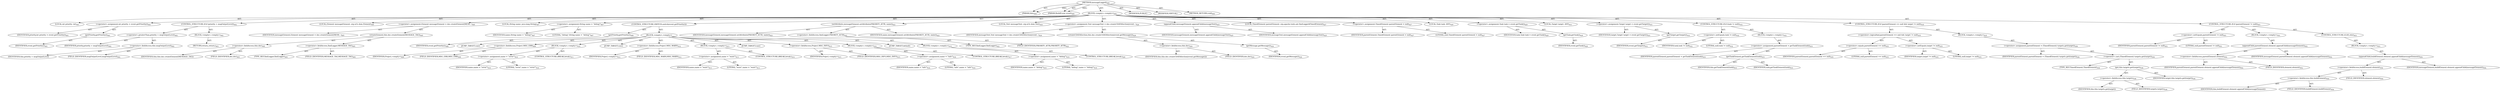 digraph "messageLogged" {  
"111669149707" [label = <(METHOD,messageLogged)<SUB>400</SUB>> ]
"115964116996" [label = <(PARAM,this)<SUB>400</SUB>> ]
"115964117011" [label = <(PARAM,BuildEvent event)<SUB>400</SUB>> ]
"25769803822" [label = <(BLOCK,&lt;empty&gt;,&lt;empty&gt;)<SUB>400</SUB>> ]
"94489280547" [label = <(LOCAL,int priority: int)<SUB>401</SUB>> ]
"30064771365" [label = <(&lt;operator&gt;.assignment,int priority = event.getPriority())<SUB>401</SUB>> ]
"68719476943" [label = <(IDENTIFIER,priority,int priority = event.getPriority())<SUB>401</SUB>> ]
"30064771366" [label = <(getPriority,getPriority())<SUB>401</SUB>> ]
"68719476944" [label = <(IDENTIFIER,event,getPriority())<SUB>401</SUB>> ]
"47244640286" [label = <(CONTROL_STRUCTURE,IF,if (priority &gt; msgOutputLevel))<SUB>402</SUB>> ]
"30064771367" [label = <(&lt;operator&gt;.greaterThan,priority &gt; msgOutputLevel)<SUB>402</SUB>> ]
"68719476945" [label = <(IDENTIFIER,priority,priority &gt; msgOutputLevel)<SUB>402</SUB>> ]
"30064771368" [label = <(&lt;operator&gt;.fieldAccess,this.msgOutputLevel)<SUB>402</SUB>> ]
"68719476946" [label = <(IDENTIFIER,this,priority &gt; msgOutputLevel)> ]
"55834574928" [label = <(FIELD_IDENTIFIER,msgOutputLevel,msgOutputLevel)<SUB>402</SUB>> ]
"25769803823" [label = <(BLOCK,&lt;empty&gt;,&lt;empty&gt;)<SUB>402</SUB>> ]
"146028888069" [label = <(RETURN,return;,return;)<SUB>403</SUB>> ]
"94489280548" [label = <(LOCAL,Element messageElement: org.w3c.dom.Element)<SUB>405</SUB>> ]
"30064771369" [label = <(&lt;operator&gt;.assignment,Element messageElement = doc.createElement(MESS...)<SUB>405</SUB>> ]
"68719476947" [label = <(IDENTIFIER,messageElement,Element messageElement = doc.createElement(MESS...)<SUB>405</SUB>> ]
"30064771370" [label = <(createElement,this.doc.createElement(MESSAGE_TAG))<SUB>405</SUB>> ]
"30064771371" [label = <(&lt;operator&gt;.fieldAccess,this.doc)<SUB>405</SUB>> ]
"68719476948" [label = <(IDENTIFIER,this,this.doc.createElement(MESSAGE_TAG))> ]
"55834574929" [label = <(FIELD_IDENTIFIER,doc,doc)<SUB>405</SUB>> ]
"30064771372" [label = <(&lt;operator&gt;.fieldAccess,XmlLogger.MESSAGE_TAG)<SUB>405</SUB>> ]
"180388626456" [label = <(TYPE_REF,XmlLogger,XmlLogger)<SUB>405</SUB>> ]
"55834574930" [label = <(FIELD_IDENTIFIER,MESSAGE_TAG,MESSAGE_TAG)<SUB>405</SUB>> ]
"94489280549" [label = <(LOCAL,String name: java.lang.String)<SUB>407</SUB>> ]
"30064771373" [label = <(&lt;operator&gt;.assignment,String name = &quot;debug&quot;)<SUB>407</SUB>> ]
"68719476949" [label = <(IDENTIFIER,name,String name = &quot;debug&quot;)<SUB>407</SUB>> ]
"90194313250" [label = <(LITERAL,&quot;debug&quot;,String name = &quot;debug&quot;)<SUB>407</SUB>> ]
"47244640287" [label = <(CONTROL_STRUCTURE,SWITCH,switch(event.getPriority()))> ]
"30064771374" [label = <(getPriority,getPriority())<SUB>408</SUB>> ]
"68719476950" [label = <(IDENTIFIER,event,getPriority())<SUB>408</SUB>> ]
"25769803824" [label = <(BLOCK,&lt;empty&gt;,&lt;empty&gt;)> ]
"81604378624" [label = <(JUMP_TARGET,case)> ]
"30064771375" [label = <(&lt;operator&gt;.fieldAccess,Project.MSG_ERR)<SUB>409</SUB>> ]
"68719476951" [label = <(IDENTIFIER,Project,&lt;empty&gt;)<SUB>409</SUB>> ]
"55834574931" [label = <(FIELD_IDENTIFIER,MSG_ERR,MSG_ERR)<SUB>409</SUB>> ]
"25769803825" [label = <(BLOCK,&lt;empty&gt;,&lt;empty&gt;)<SUB>410</SUB>> ]
"30064771376" [label = <(&lt;operator&gt;.assignment,name = &quot;error&quot;)<SUB>410</SUB>> ]
"68719476952" [label = <(IDENTIFIER,name,name = &quot;error&quot;)<SUB>410</SUB>> ]
"90194313251" [label = <(LITERAL,&quot;error&quot;,name = &quot;error&quot;)<SUB>410</SUB>> ]
"47244640288" [label = <(CONTROL_STRUCTURE,BREAK,break;)<SUB>411</SUB>> ]
"81604378625" [label = <(JUMP_TARGET,case)> ]
"30064771377" [label = <(&lt;operator&gt;.fieldAccess,Project.MSG_WARN)<SUB>412</SUB>> ]
"68719476953" [label = <(IDENTIFIER,Project,&lt;empty&gt;)<SUB>412</SUB>> ]
"55834574932" [label = <(FIELD_IDENTIFIER,MSG_WARN,MSG_WARN)<SUB>412</SUB>> ]
"25769803826" [label = <(BLOCK,&lt;empty&gt;,&lt;empty&gt;)<SUB>413</SUB>> ]
"30064771378" [label = <(&lt;operator&gt;.assignment,name = &quot;warn&quot;)<SUB>413</SUB>> ]
"68719476954" [label = <(IDENTIFIER,name,name = &quot;warn&quot;)<SUB>413</SUB>> ]
"90194313252" [label = <(LITERAL,&quot;warn&quot;,name = &quot;warn&quot;)<SUB>413</SUB>> ]
"47244640289" [label = <(CONTROL_STRUCTURE,BREAK,break;)<SUB>414</SUB>> ]
"81604378626" [label = <(JUMP_TARGET,case)> ]
"30064771379" [label = <(&lt;operator&gt;.fieldAccess,Project.MSG_INFO)<SUB>415</SUB>> ]
"68719476955" [label = <(IDENTIFIER,Project,&lt;empty&gt;)<SUB>415</SUB>> ]
"55834574933" [label = <(FIELD_IDENTIFIER,MSG_INFO,MSG_INFO)<SUB>415</SUB>> ]
"25769803827" [label = <(BLOCK,&lt;empty&gt;,&lt;empty&gt;)<SUB>416</SUB>> ]
"30064771380" [label = <(&lt;operator&gt;.assignment,name = &quot;info&quot;)<SUB>416</SUB>> ]
"68719476956" [label = <(IDENTIFIER,name,name = &quot;info&quot;)<SUB>416</SUB>> ]
"90194313253" [label = <(LITERAL,&quot;info&quot;,name = &quot;info&quot;)<SUB>416</SUB>> ]
"47244640290" [label = <(CONTROL_STRUCTURE,BREAK,break;)<SUB>417</SUB>> ]
"81604378627" [label = <(JUMP_TARGET,default)> ]
"25769803828" [label = <(BLOCK,&lt;empty&gt;,&lt;empty&gt;)<SUB>419</SUB>> ]
"30064771381" [label = <(&lt;operator&gt;.assignment,name = &quot;debug&quot;)<SUB>419</SUB>> ]
"68719476957" [label = <(IDENTIFIER,name,name = &quot;debug&quot;)<SUB>419</SUB>> ]
"90194313254" [label = <(LITERAL,&quot;debug&quot;,name = &quot;debug&quot;)<SUB>419</SUB>> ]
"47244640291" [label = <(CONTROL_STRUCTURE,BREAK,break;)<SUB>420</SUB>> ]
"30064771382" [label = <(setAttribute,messageElement.setAttribute(PRIORITY_ATTR, name))<SUB>422</SUB>> ]
"68719476958" [label = <(IDENTIFIER,messageElement,messageElement.setAttribute(PRIORITY_ATTR, name))<SUB>422</SUB>> ]
"30064771383" [label = <(&lt;operator&gt;.fieldAccess,XmlLogger.PRIORITY_ATTR)<SUB>422</SUB>> ]
"180388626457" [label = <(TYPE_REF,XmlLogger,XmlLogger)<SUB>422</SUB>> ]
"55834574934" [label = <(FIELD_IDENTIFIER,PRIORITY_ATTR,PRIORITY_ATTR)<SUB>422</SUB>> ]
"68719476959" [label = <(IDENTIFIER,name,messageElement.setAttribute(PRIORITY_ATTR, name))<SUB>422</SUB>> ]
"94489280550" [label = <(LOCAL,Text messageText: org.w3c.dom.Text)<SUB>424</SUB>> ]
"30064771384" [label = <(&lt;operator&gt;.assignment,Text messageText = doc.createCDATASection(event...)<SUB>424</SUB>> ]
"68719476960" [label = <(IDENTIFIER,messageText,Text messageText = doc.createCDATASection(event...)<SUB>424</SUB>> ]
"30064771385" [label = <(createCDATASection,this.doc.createCDATASection(event.getMessage()))<SUB>424</SUB>> ]
"30064771386" [label = <(&lt;operator&gt;.fieldAccess,this.doc)<SUB>424</SUB>> ]
"68719476961" [label = <(IDENTIFIER,this,this.doc.createCDATASection(event.getMessage()))> ]
"55834574935" [label = <(FIELD_IDENTIFIER,doc,doc)<SUB>424</SUB>> ]
"30064771387" [label = <(getMessage,getMessage())<SUB>424</SUB>> ]
"68719476962" [label = <(IDENTIFIER,event,getMessage())<SUB>424</SUB>> ]
"30064771388" [label = <(appendChild,messageElement.appendChild(messageText))<SUB>425</SUB>> ]
"68719476963" [label = <(IDENTIFIER,messageElement,messageElement.appendChild(messageText))<SUB>425</SUB>> ]
"68719476964" [label = <(IDENTIFIER,messageText,messageElement.appendChild(messageText))<SUB>425</SUB>> ]
"94489280551" [label = <(LOCAL,TimedElement parentElement: org.apache.tools.ant.XmlLogger$TimedElement)<SUB>427</SUB>> ]
"30064771389" [label = <(&lt;operator&gt;.assignment,TimedElement parentElement = null)<SUB>427</SUB>> ]
"68719476965" [label = <(IDENTIFIER,parentElement,TimedElement parentElement = null)<SUB>427</SUB>> ]
"90194313255" [label = <(LITERAL,null,TimedElement parentElement = null)<SUB>427</SUB>> ]
"94489280552" [label = <(LOCAL,Task task: ANY)<SUB>429</SUB>> ]
"30064771390" [label = <(&lt;operator&gt;.assignment,Task task = event.getTask())<SUB>429</SUB>> ]
"68719476966" [label = <(IDENTIFIER,task,Task task = event.getTask())<SUB>429</SUB>> ]
"30064771391" [label = <(getTask,getTask())<SUB>429</SUB>> ]
"68719476967" [label = <(IDENTIFIER,event,getTask())<SUB>429</SUB>> ]
"94489280553" [label = <(LOCAL,Target target: ANY)<SUB>431</SUB>> ]
"30064771392" [label = <(&lt;operator&gt;.assignment,Target target = event.getTarget())<SUB>431</SUB>> ]
"68719476968" [label = <(IDENTIFIER,target,Target target = event.getTarget())<SUB>431</SUB>> ]
"30064771393" [label = <(getTarget,getTarget())<SUB>431</SUB>> ]
"68719476969" [label = <(IDENTIFIER,event,getTarget())<SUB>431</SUB>> ]
"47244640292" [label = <(CONTROL_STRUCTURE,IF,if (task != null))<SUB>432</SUB>> ]
"30064771394" [label = <(&lt;operator&gt;.notEquals,task != null)<SUB>432</SUB>> ]
"68719476970" [label = <(IDENTIFIER,task,task != null)<SUB>432</SUB>> ]
"90194313256" [label = <(LITERAL,null,task != null)<SUB>432</SUB>> ]
"25769803829" [label = <(BLOCK,&lt;empty&gt;,&lt;empty&gt;)<SUB>432</SUB>> ]
"30064771395" [label = <(&lt;operator&gt;.assignment,parentElement = getTaskElement(task))<SUB>433</SUB>> ]
"68719476971" [label = <(IDENTIFIER,parentElement,parentElement = getTaskElement(task))<SUB>433</SUB>> ]
"30064771396" [label = <(getTaskElement,getTaskElement(task))<SUB>433</SUB>> ]
"68719476740" [label = <(IDENTIFIER,this,getTaskElement(task))<SUB>433</SUB>> ]
"68719476972" [label = <(IDENTIFIER,task,getTaskElement(task))<SUB>433</SUB>> ]
"47244640293" [label = <(CONTROL_STRUCTURE,IF,if (parentElement == null &amp;&amp; target != null))<SUB>435</SUB>> ]
"30064771397" [label = <(&lt;operator&gt;.logicalAnd,parentElement == null &amp;&amp; target != null)<SUB>435</SUB>> ]
"30064771398" [label = <(&lt;operator&gt;.equals,parentElement == null)<SUB>435</SUB>> ]
"68719476973" [label = <(IDENTIFIER,parentElement,parentElement == null)<SUB>435</SUB>> ]
"90194313257" [label = <(LITERAL,null,parentElement == null)<SUB>435</SUB>> ]
"30064771399" [label = <(&lt;operator&gt;.notEquals,target != null)<SUB>435</SUB>> ]
"68719476974" [label = <(IDENTIFIER,target,target != null)<SUB>435</SUB>> ]
"90194313258" [label = <(LITERAL,null,target != null)<SUB>435</SUB>> ]
"25769803830" [label = <(BLOCK,&lt;empty&gt;,&lt;empty&gt;)<SUB>435</SUB>> ]
"30064771400" [label = <(&lt;operator&gt;.assignment,parentElement = (TimedElement) targets.get(target))<SUB>436</SUB>> ]
"68719476975" [label = <(IDENTIFIER,parentElement,parentElement = (TimedElement) targets.get(target))<SUB>436</SUB>> ]
"30064771401" [label = <(&lt;operator&gt;.cast,(TimedElement) targets.get(target))<SUB>436</SUB>> ]
"180388626458" [label = <(TYPE_REF,TimedElement,TimedElement)<SUB>436</SUB>> ]
"30064771402" [label = <(get,this.targets.get(target))<SUB>436</SUB>> ]
"30064771403" [label = <(&lt;operator&gt;.fieldAccess,this.targets)<SUB>436</SUB>> ]
"68719476976" [label = <(IDENTIFIER,this,this.targets.get(target))> ]
"55834574936" [label = <(FIELD_IDENTIFIER,targets,targets)<SUB>436</SUB>> ]
"68719476977" [label = <(IDENTIFIER,target,this.targets.get(target))<SUB>436</SUB>> ]
"47244640294" [label = <(CONTROL_STRUCTURE,IF,if (parentElement != null))<SUB>451</SUB>> ]
"30064771404" [label = <(&lt;operator&gt;.notEquals,parentElement != null)<SUB>451</SUB>> ]
"68719476978" [label = <(IDENTIFIER,parentElement,parentElement != null)<SUB>451</SUB>> ]
"90194313259" [label = <(LITERAL,null,parentElement != null)<SUB>451</SUB>> ]
"25769803831" [label = <(BLOCK,&lt;empty&gt;,&lt;empty&gt;)<SUB>451</SUB>> ]
"30064771405" [label = <(appendChild,parentElement.element.appendChild(messageElement))<SUB>452</SUB>> ]
"30064771406" [label = <(&lt;operator&gt;.fieldAccess,parentElement.element)<SUB>452</SUB>> ]
"68719476979" [label = <(IDENTIFIER,parentElement,parentElement.element.appendChild(messageElement))<SUB>452</SUB>> ]
"55834574937" [label = <(FIELD_IDENTIFIER,element,element)<SUB>452</SUB>> ]
"68719476980" [label = <(IDENTIFIER,messageElement,parentElement.element.appendChild(messageElement))<SUB>452</SUB>> ]
"47244640295" [label = <(CONTROL_STRUCTURE,ELSE,else)<SUB>453</SUB>> ]
"25769803832" [label = <(BLOCK,&lt;empty&gt;,&lt;empty&gt;)<SUB>453</SUB>> ]
"30064771407" [label = <(appendChild,buildElement.element.appendChild(messageElement))<SUB>454</SUB>> ]
"30064771408" [label = <(&lt;operator&gt;.fieldAccess,buildElement.element)<SUB>454</SUB>> ]
"30064771409" [label = <(&lt;operator&gt;.fieldAccess,this.buildElement)<SUB>454</SUB>> ]
"68719476981" [label = <(IDENTIFIER,this,buildElement.element.appendChild(messageElement))> ]
"55834574938" [label = <(FIELD_IDENTIFIER,buildElement,buildElement)<SUB>454</SUB>> ]
"55834574939" [label = <(FIELD_IDENTIFIER,element,element)<SUB>454</SUB>> ]
"68719476982" [label = <(IDENTIFIER,messageElement,buildElement.element.appendChild(messageElement))<SUB>454</SUB>> ]
"133143986230" [label = <(MODIFIER,PUBLIC)> ]
"133143986231" [label = <(MODIFIER,VIRTUAL)> ]
"128849018891" [label = <(METHOD_RETURN,void)<SUB>400</SUB>> ]
  "111669149707" -> "115964116996"  [ label = "AST: "] 
  "111669149707" -> "115964117011"  [ label = "AST: "] 
  "111669149707" -> "25769803822"  [ label = "AST: "] 
  "111669149707" -> "133143986230"  [ label = "AST: "] 
  "111669149707" -> "133143986231"  [ label = "AST: "] 
  "111669149707" -> "128849018891"  [ label = "AST: "] 
  "25769803822" -> "94489280547"  [ label = "AST: "] 
  "25769803822" -> "30064771365"  [ label = "AST: "] 
  "25769803822" -> "47244640286"  [ label = "AST: "] 
  "25769803822" -> "94489280548"  [ label = "AST: "] 
  "25769803822" -> "30064771369"  [ label = "AST: "] 
  "25769803822" -> "94489280549"  [ label = "AST: "] 
  "25769803822" -> "30064771373"  [ label = "AST: "] 
  "25769803822" -> "47244640287"  [ label = "AST: "] 
  "25769803822" -> "30064771382"  [ label = "AST: "] 
  "25769803822" -> "94489280550"  [ label = "AST: "] 
  "25769803822" -> "30064771384"  [ label = "AST: "] 
  "25769803822" -> "30064771388"  [ label = "AST: "] 
  "25769803822" -> "94489280551"  [ label = "AST: "] 
  "25769803822" -> "30064771389"  [ label = "AST: "] 
  "25769803822" -> "94489280552"  [ label = "AST: "] 
  "25769803822" -> "30064771390"  [ label = "AST: "] 
  "25769803822" -> "94489280553"  [ label = "AST: "] 
  "25769803822" -> "30064771392"  [ label = "AST: "] 
  "25769803822" -> "47244640292"  [ label = "AST: "] 
  "25769803822" -> "47244640293"  [ label = "AST: "] 
  "25769803822" -> "47244640294"  [ label = "AST: "] 
  "30064771365" -> "68719476943"  [ label = "AST: "] 
  "30064771365" -> "30064771366"  [ label = "AST: "] 
  "30064771366" -> "68719476944"  [ label = "AST: "] 
  "47244640286" -> "30064771367"  [ label = "AST: "] 
  "47244640286" -> "25769803823"  [ label = "AST: "] 
  "30064771367" -> "68719476945"  [ label = "AST: "] 
  "30064771367" -> "30064771368"  [ label = "AST: "] 
  "30064771368" -> "68719476946"  [ label = "AST: "] 
  "30064771368" -> "55834574928"  [ label = "AST: "] 
  "25769803823" -> "146028888069"  [ label = "AST: "] 
  "30064771369" -> "68719476947"  [ label = "AST: "] 
  "30064771369" -> "30064771370"  [ label = "AST: "] 
  "30064771370" -> "30064771371"  [ label = "AST: "] 
  "30064771370" -> "30064771372"  [ label = "AST: "] 
  "30064771371" -> "68719476948"  [ label = "AST: "] 
  "30064771371" -> "55834574929"  [ label = "AST: "] 
  "30064771372" -> "180388626456"  [ label = "AST: "] 
  "30064771372" -> "55834574930"  [ label = "AST: "] 
  "30064771373" -> "68719476949"  [ label = "AST: "] 
  "30064771373" -> "90194313250"  [ label = "AST: "] 
  "47244640287" -> "30064771374"  [ label = "AST: "] 
  "47244640287" -> "25769803824"  [ label = "AST: "] 
  "30064771374" -> "68719476950"  [ label = "AST: "] 
  "25769803824" -> "81604378624"  [ label = "AST: "] 
  "25769803824" -> "30064771375"  [ label = "AST: "] 
  "25769803824" -> "25769803825"  [ label = "AST: "] 
  "25769803824" -> "81604378625"  [ label = "AST: "] 
  "25769803824" -> "30064771377"  [ label = "AST: "] 
  "25769803824" -> "25769803826"  [ label = "AST: "] 
  "25769803824" -> "81604378626"  [ label = "AST: "] 
  "25769803824" -> "30064771379"  [ label = "AST: "] 
  "25769803824" -> "25769803827"  [ label = "AST: "] 
  "25769803824" -> "81604378627"  [ label = "AST: "] 
  "25769803824" -> "25769803828"  [ label = "AST: "] 
  "30064771375" -> "68719476951"  [ label = "AST: "] 
  "30064771375" -> "55834574931"  [ label = "AST: "] 
  "25769803825" -> "30064771376"  [ label = "AST: "] 
  "25769803825" -> "47244640288"  [ label = "AST: "] 
  "30064771376" -> "68719476952"  [ label = "AST: "] 
  "30064771376" -> "90194313251"  [ label = "AST: "] 
  "30064771377" -> "68719476953"  [ label = "AST: "] 
  "30064771377" -> "55834574932"  [ label = "AST: "] 
  "25769803826" -> "30064771378"  [ label = "AST: "] 
  "25769803826" -> "47244640289"  [ label = "AST: "] 
  "30064771378" -> "68719476954"  [ label = "AST: "] 
  "30064771378" -> "90194313252"  [ label = "AST: "] 
  "30064771379" -> "68719476955"  [ label = "AST: "] 
  "30064771379" -> "55834574933"  [ label = "AST: "] 
  "25769803827" -> "30064771380"  [ label = "AST: "] 
  "25769803827" -> "47244640290"  [ label = "AST: "] 
  "30064771380" -> "68719476956"  [ label = "AST: "] 
  "30064771380" -> "90194313253"  [ label = "AST: "] 
  "25769803828" -> "30064771381"  [ label = "AST: "] 
  "25769803828" -> "47244640291"  [ label = "AST: "] 
  "30064771381" -> "68719476957"  [ label = "AST: "] 
  "30064771381" -> "90194313254"  [ label = "AST: "] 
  "30064771382" -> "68719476958"  [ label = "AST: "] 
  "30064771382" -> "30064771383"  [ label = "AST: "] 
  "30064771382" -> "68719476959"  [ label = "AST: "] 
  "30064771383" -> "180388626457"  [ label = "AST: "] 
  "30064771383" -> "55834574934"  [ label = "AST: "] 
  "30064771384" -> "68719476960"  [ label = "AST: "] 
  "30064771384" -> "30064771385"  [ label = "AST: "] 
  "30064771385" -> "30064771386"  [ label = "AST: "] 
  "30064771385" -> "30064771387"  [ label = "AST: "] 
  "30064771386" -> "68719476961"  [ label = "AST: "] 
  "30064771386" -> "55834574935"  [ label = "AST: "] 
  "30064771387" -> "68719476962"  [ label = "AST: "] 
  "30064771388" -> "68719476963"  [ label = "AST: "] 
  "30064771388" -> "68719476964"  [ label = "AST: "] 
  "30064771389" -> "68719476965"  [ label = "AST: "] 
  "30064771389" -> "90194313255"  [ label = "AST: "] 
  "30064771390" -> "68719476966"  [ label = "AST: "] 
  "30064771390" -> "30064771391"  [ label = "AST: "] 
  "30064771391" -> "68719476967"  [ label = "AST: "] 
  "30064771392" -> "68719476968"  [ label = "AST: "] 
  "30064771392" -> "30064771393"  [ label = "AST: "] 
  "30064771393" -> "68719476969"  [ label = "AST: "] 
  "47244640292" -> "30064771394"  [ label = "AST: "] 
  "47244640292" -> "25769803829"  [ label = "AST: "] 
  "30064771394" -> "68719476970"  [ label = "AST: "] 
  "30064771394" -> "90194313256"  [ label = "AST: "] 
  "25769803829" -> "30064771395"  [ label = "AST: "] 
  "30064771395" -> "68719476971"  [ label = "AST: "] 
  "30064771395" -> "30064771396"  [ label = "AST: "] 
  "30064771396" -> "68719476740"  [ label = "AST: "] 
  "30064771396" -> "68719476972"  [ label = "AST: "] 
  "47244640293" -> "30064771397"  [ label = "AST: "] 
  "47244640293" -> "25769803830"  [ label = "AST: "] 
  "30064771397" -> "30064771398"  [ label = "AST: "] 
  "30064771397" -> "30064771399"  [ label = "AST: "] 
  "30064771398" -> "68719476973"  [ label = "AST: "] 
  "30064771398" -> "90194313257"  [ label = "AST: "] 
  "30064771399" -> "68719476974"  [ label = "AST: "] 
  "30064771399" -> "90194313258"  [ label = "AST: "] 
  "25769803830" -> "30064771400"  [ label = "AST: "] 
  "30064771400" -> "68719476975"  [ label = "AST: "] 
  "30064771400" -> "30064771401"  [ label = "AST: "] 
  "30064771401" -> "180388626458"  [ label = "AST: "] 
  "30064771401" -> "30064771402"  [ label = "AST: "] 
  "30064771402" -> "30064771403"  [ label = "AST: "] 
  "30064771402" -> "68719476977"  [ label = "AST: "] 
  "30064771403" -> "68719476976"  [ label = "AST: "] 
  "30064771403" -> "55834574936"  [ label = "AST: "] 
  "47244640294" -> "30064771404"  [ label = "AST: "] 
  "47244640294" -> "25769803831"  [ label = "AST: "] 
  "47244640294" -> "47244640295"  [ label = "AST: "] 
  "30064771404" -> "68719476978"  [ label = "AST: "] 
  "30064771404" -> "90194313259"  [ label = "AST: "] 
  "25769803831" -> "30064771405"  [ label = "AST: "] 
  "30064771405" -> "30064771406"  [ label = "AST: "] 
  "30064771405" -> "68719476980"  [ label = "AST: "] 
  "30064771406" -> "68719476979"  [ label = "AST: "] 
  "30064771406" -> "55834574937"  [ label = "AST: "] 
  "47244640295" -> "25769803832"  [ label = "AST: "] 
  "25769803832" -> "30064771407"  [ label = "AST: "] 
  "30064771407" -> "30064771408"  [ label = "AST: "] 
  "30064771407" -> "68719476982"  [ label = "AST: "] 
  "30064771408" -> "30064771409"  [ label = "AST: "] 
  "30064771408" -> "55834574939"  [ label = "AST: "] 
  "30064771409" -> "68719476981"  [ label = "AST: "] 
  "30064771409" -> "55834574938"  [ label = "AST: "] 
  "111669149707" -> "115964116996"  [ label = "DDG: "] 
  "111669149707" -> "115964117011"  [ label = "DDG: "] 
}
